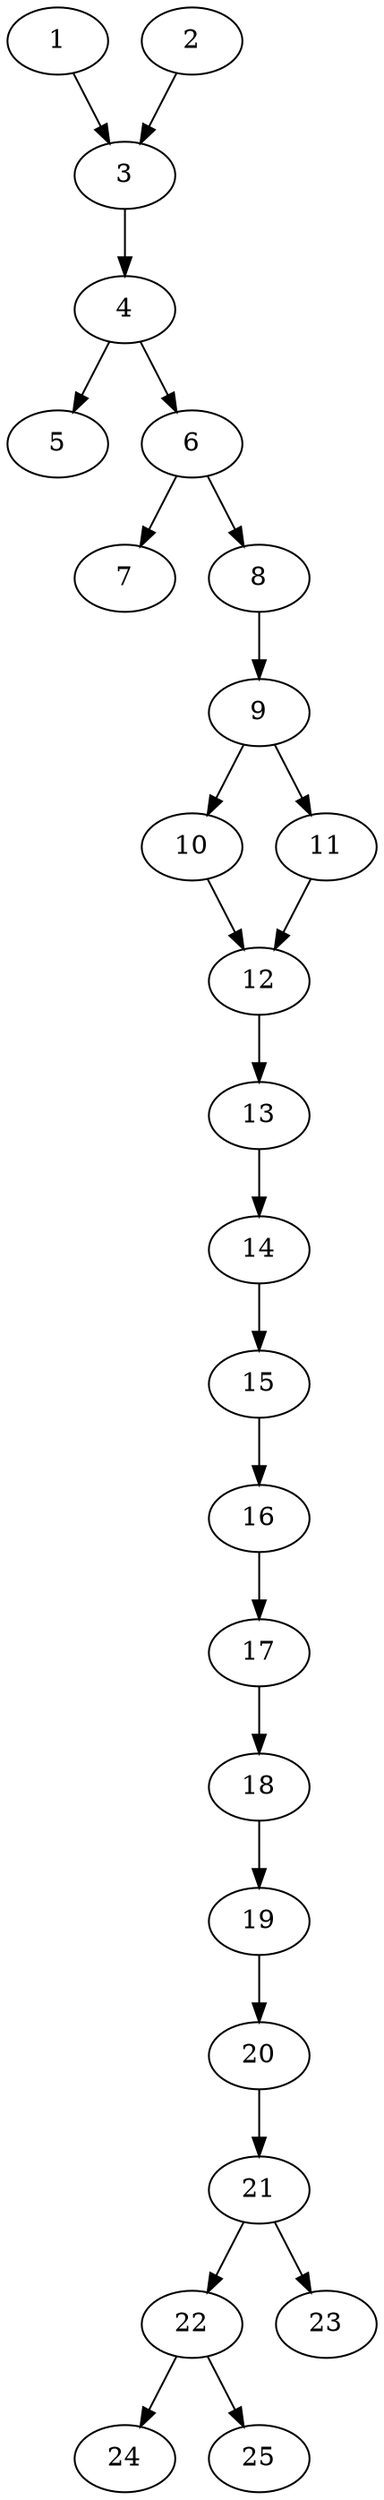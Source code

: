 // DAG automatically generated by daggen at Thu Oct  3 14:00:40 2019
// ./daggen --dot -n 25 --ccr 0.5 --fat 0.3 --regular 0.9 --density 0.6 --mindata 5242880 --maxdata 52428800 
digraph G {
  1 [size="47921152", alpha="0.17", expect_size="23960576"] 
  1 -> 3 [size ="23960576"]
  2 [size="81287168", alpha="0.04", expect_size="40643584"] 
  2 -> 3 [size ="40643584"]
  3 [size="44644352", alpha="0.12", expect_size="22322176"] 
  3 -> 4 [size ="22322176"]
  4 [size="36182016", alpha="0.12", expect_size="18091008"] 
  4 -> 5 [size ="18091008"]
  4 -> 6 [size ="18091008"]
  5 [size="13195264", alpha="0.19", expect_size="6597632"] 
  6 [size="93261824", alpha="0.03", expect_size="46630912"] 
  6 -> 7 [size ="46630912"]
  6 -> 8 [size ="46630912"]
  7 [size="86073344", alpha="0.07", expect_size="43036672"] 
  8 [size="36626432", alpha="0.10", expect_size="18313216"] 
  8 -> 9 [size ="18313216"]
  9 [size="39176192", alpha="0.13", expect_size="19588096"] 
  9 -> 10 [size ="19588096"]
  9 -> 11 [size ="19588096"]
  10 [size="52072448", alpha="0.11", expect_size="26036224"] 
  10 -> 12 [size ="26036224"]
  11 [size="45520896", alpha="0.19", expect_size="22760448"] 
  11 -> 12 [size ="22760448"]
  12 [size="33249280", alpha="0.17", expect_size="16624640"] 
  12 -> 13 [size ="16624640"]
  13 [size="53080064", alpha="0.18", expect_size="26540032"] 
  13 -> 14 [size ="26540032"]
  14 [size="17115136", alpha="0.16", expect_size="8557568"] 
  14 -> 15 [size ="8557568"]
  15 [size="74164224", alpha="0.18", expect_size="37082112"] 
  15 -> 16 [size ="37082112"]
  16 [size="68493312", alpha="0.16", expect_size="34246656"] 
  16 -> 17 [size ="34246656"]
  17 [size="83640320", alpha="0.02", expect_size="41820160"] 
  17 -> 18 [size ="41820160"]
  18 [size="20584448", alpha="0.13", expect_size="10292224"] 
  18 -> 19 [size ="10292224"]
  19 [size="67690496", alpha="0.11", expect_size="33845248"] 
  19 -> 20 [size ="33845248"]
  20 [size="35414016", alpha="0.09", expect_size="17707008"] 
  20 -> 21 [size ="17707008"]
  21 [size="87853056", alpha="0.16", expect_size="43926528"] 
  21 -> 22 [size ="43926528"]
  21 -> 23 [size ="43926528"]
  22 [size="81606656", alpha="0.17", expect_size="40803328"] 
  22 -> 24 [size ="40803328"]
  22 -> 25 [size ="40803328"]
  23 [size="67178496", alpha="0.06", expect_size="33589248"] 
  24 [size="57833472", alpha="0.00", expect_size="28916736"] 
  25 [size="40083456", alpha="0.15", expect_size="20041728"] 
}

